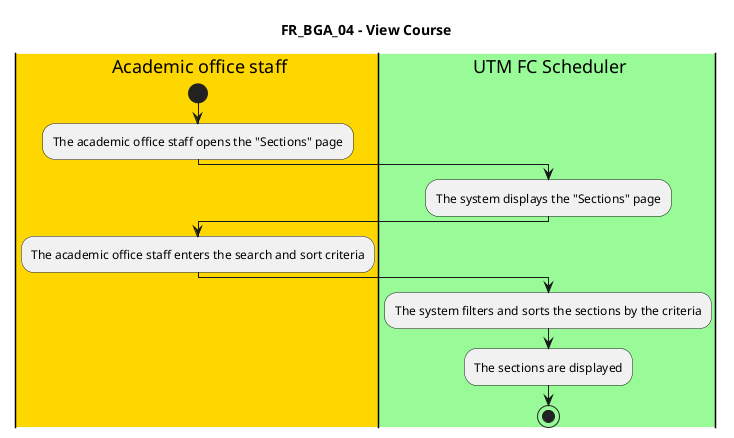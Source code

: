 @startuml FR_BGA_04
title FR_BGA_04 - View Course


|#gold|eu| Academic office staff
|#palegreen|sys| UTM FC Scheduler

|eu|
start
:The academic office staff opens the "Sections" page;

|sys|
:The system displays the "Sections" page;

|eu|
:The academic office staff enters the search and sort criteria;

|sys|
:The system filters and sorts the sections by the criteria;
:The sections are displayed;

stop

@enduml
